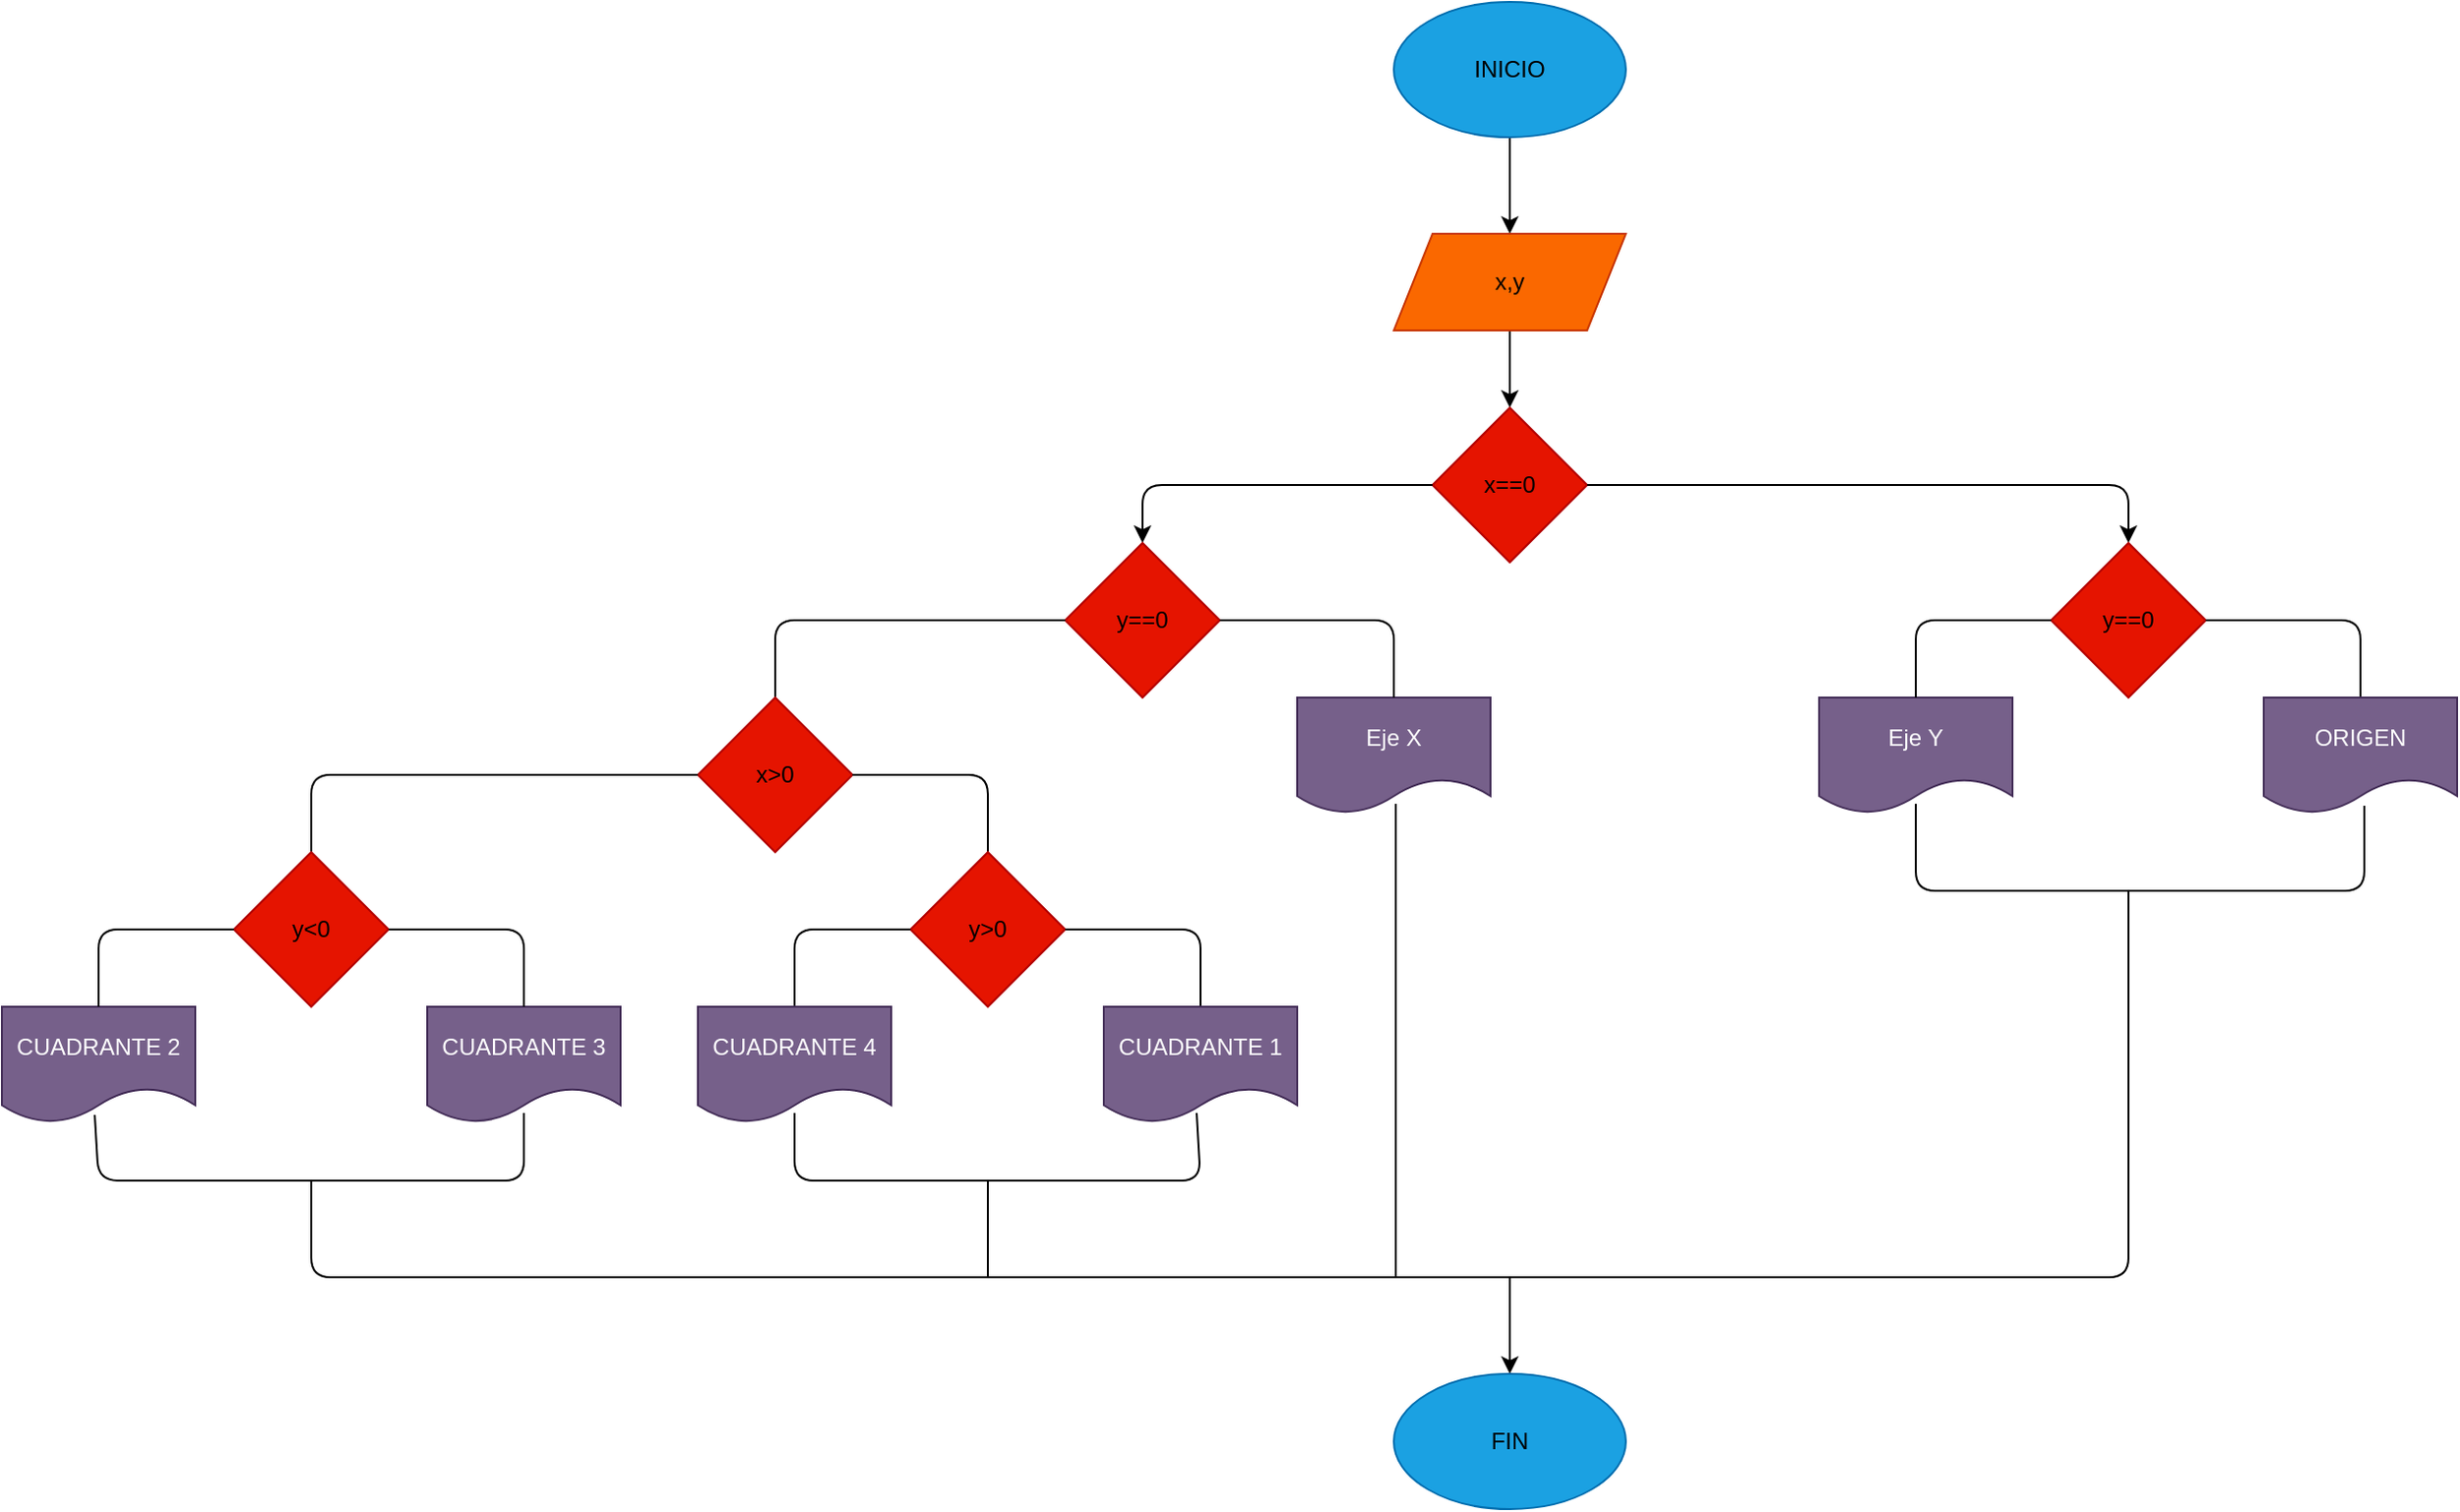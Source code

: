 <mxfile>
    <diagram id="kiVeSWeC_Yhhvz52ePgT" name="Página-1">
        <mxGraphModel dx="1489" dy="411" grid="1" gridSize="10" guides="1" tooltips="1" connect="1" arrows="1" fold="1" page="1" pageScale="1" pageWidth="827" pageHeight="1169" math="0" shadow="0">
            <root>
                <mxCell id="0"/>
                <mxCell id="1" parent="0"/>
                <mxCell id="4" value="" style="edgeStyle=none;html=1;fontColor=#000000;" edge="1" parent="1" source="2">
                    <mxGeometry relative="1" as="geometry">
                        <mxPoint x="300" y="120" as="targetPoint"/>
                    </mxGeometry>
                </mxCell>
                <mxCell id="2" value="&lt;font color=&quot;#000000&quot;&gt;INICIO&lt;/font&gt;" style="ellipse;whiteSpace=wrap;html=1;fillColor=#1ba1e2;fontColor=#ffffff;strokeColor=#006EAF;" vertex="1" parent="1">
                    <mxGeometry x="240" width="120" height="70" as="geometry"/>
                </mxCell>
                <mxCell id="8" value="" style="edgeStyle=none;html=1;fontColor=#000000;" edge="1" parent="1" source="5" target="7">
                    <mxGeometry relative="1" as="geometry"/>
                </mxCell>
                <mxCell id="5" value="x,y" style="shape=parallelogram;perimeter=parallelogramPerimeter;whiteSpace=wrap;html=1;fixedSize=1;fontColor=#000000;fillColor=#fa6800;strokeColor=#C73500;" vertex="1" parent="1">
                    <mxGeometry x="240" y="120" width="120" height="50" as="geometry"/>
                </mxCell>
                <mxCell id="7" value="&lt;font color=&quot;#000000&quot;&gt;x==0&lt;/font&gt;" style="rhombus;whiteSpace=wrap;html=1;fontColor=#ffffff;fillColor=#e51400;strokeColor=#B20000;" vertex="1" parent="1">
                    <mxGeometry x="260" y="210" width="80" height="80" as="geometry"/>
                </mxCell>
                <mxCell id="9" value="" style="endArrow=classic;html=1;fontColor=#000000;exitX=1;exitY=0.5;exitDx=0;exitDy=0;entryX=0.5;entryY=0;entryDx=0;entryDy=0;" edge="1" parent="1" source="7" target="10">
                    <mxGeometry width="50" height="50" relative="1" as="geometry">
                        <mxPoint x="320" y="350" as="sourcePoint"/>
                        <mxPoint x="630" y="280" as="targetPoint"/>
                        <Array as="points">
                            <mxPoint x="520" y="250"/>
                            <mxPoint x="620" y="250"/>
                        </Array>
                    </mxGeometry>
                </mxCell>
                <mxCell id="10" value="&lt;font color=&quot;#000000&quot;&gt;y==0&lt;/font&gt;" style="rhombus;whiteSpace=wrap;html=1;fontColor=#ffffff;fillColor=#e51400;strokeColor=#B20000;" vertex="1" parent="1">
                    <mxGeometry x="580" y="280" width="80" height="80" as="geometry"/>
                </mxCell>
                <mxCell id="11" value="" style="endArrow=none;html=1;fontColor=#000000;exitX=1;exitY=0.5;exitDx=0;exitDy=0;entryX=0.5;entryY=0;entryDx=0;entryDy=0;" edge="1" parent="1" source="10" target="12">
                    <mxGeometry width="50" height="50" relative="1" as="geometry">
                        <mxPoint x="490" y="400" as="sourcePoint"/>
                        <mxPoint x="760" y="370" as="targetPoint"/>
                        <Array as="points">
                            <mxPoint x="740" y="320"/>
                        </Array>
                    </mxGeometry>
                </mxCell>
                <mxCell id="12" value="ORIGEN" style="shape=document;whiteSpace=wrap;html=1;boundedLbl=1;fontColor=#ffffff;fillColor=#76608a;strokeColor=#432D57;" vertex="1" parent="1">
                    <mxGeometry x="690" y="360" width="100" height="60" as="geometry"/>
                </mxCell>
                <mxCell id="13" value="Eje Y" style="shape=document;whiteSpace=wrap;html=1;boundedLbl=1;fontColor=#ffffff;fillColor=#76608a;strokeColor=#432D57;" vertex="1" parent="1">
                    <mxGeometry x="460" y="360" width="100" height="60" as="geometry"/>
                </mxCell>
                <mxCell id="14" value="" style="endArrow=none;html=1;fontColor=#000000;entryX=0;entryY=0.5;entryDx=0;entryDy=0;exitX=0.5;exitY=0;exitDx=0;exitDy=0;" edge="1" parent="1" source="13" target="10">
                    <mxGeometry width="50" height="50" relative="1" as="geometry">
                        <mxPoint x="510" y="320" as="sourcePoint"/>
                        <mxPoint x="540" y="350" as="targetPoint"/>
                        <Array as="points">
                            <mxPoint x="510" y="320"/>
                            <mxPoint x="560" y="320"/>
                        </Array>
                    </mxGeometry>
                </mxCell>
                <mxCell id="20" value="" style="endArrow=none;html=1;fontColor=#000000;exitX=0.5;exitY=0.917;exitDx=0;exitDy=0;exitPerimeter=0;entryX=0.52;entryY=0.933;entryDx=0;entryDy=0;entryPerimeter=0;" edge="1" parent="1" source="13" target="12">
                    <mxGeometry width="50" height="50" relative="1" as="geometry">
                        <mxPoint x="560" y="460" as="sourcePoint"/>
                        <mxPoint x="770" y="460" as="targetPoint"/>
                        <Array as="points">
                            <mxPoint x="510" y="460"/>
                            <mxPoint x="742" y="460"/>
                        </Array>
                    </mxGeometry>
                </mxCell>
                <mxCell id="21" value="" style="endArrow=classic;html=1;fontColor=#000000;exitX=0;exitY=0.5;exitDx=0;exitDy=0;" edge="1" parent="1" source="7">
                    <mxGeometry width="50" height="50" relative="1" as="geometry">
                        <mxPoint x="230" y="340" as="sourcePoint"/>
                        <mxPoint x="110" y="280" as="targetPoint"/>
                        <Array as="points">
                            <mxPoint x="110" y="250"/>
                        </Array>
                    </mxGeometry>
                </mxCell>
                <mxCell id="22" value="&lt;font color=&quot;#000000&quot;&gt;y==0&lt;/font&gt;" style="rhombus;whiteSpace=wrap;html=1;fontColor=#ffffff;fillColor=#e51400;strokeColor=#B20000;" vertex="1" parent="1">
                    <mxGeometry x="70" y="280" width="80" height="80" as="geometry"/>
                </mxCell>
                <mxCell id="23" value="Eje X" style="shape=document;whiteSpace=wrap;html=1;boundedLbl=1;fontColor=#ffffff;fillColor=#76608a;strokeColor=#432D57;" vertex="1" parent="1">
                    <mxGeometry x="190" y="360" width="100" height="60" as="geometry"/>
                </mxCell>
                <mxCell id="24" value="" style="endArrow=none;html=1;fontColor=#000000;exitX=1;exitY=0.5;exitDx=0;exitDy=0;entryX=0.5;entryY=0;entryDx=0;entryDy=0;" edge="1" parent="1" source="22" target="23">
                    <mxGeometry width="50" height="50" relative="1" as="geometry">
                        <mxPoint x="200" y="340" as="sourcePoint"/>
                        <mxPoint x="250" y="290" as="targetPoint"/>
                        <Array as="points">
                            <mxPoint x="240" y="320"/>
                        </Array>
                    </mxGeometry>
                </mxCell>
                <mxCell id="25" value="" style="endArrow=none;html=1;fontColor=#000000;exitX=0;exitY=0.5;exitDx=0;exitDy=0;entryX=0.5;entryY=0;entryDx=0;entryDy=0;" edge="1" parent="1" source="22">
                    <mxGeometry width="50" height="50" relative="1" as="geometry">
                        <mxPoint x="90" y="340" as="sourcePoint"/>
                        <mxPoint x="-80" y="360" as="targetPoint"/>
                        <Array as="points">
                            <mxPoint x="-80" y="320"/>
                        </Array>
                    </mxGeometry>
                </mxCell>
                <mxCell id="27" value="&lt;font color=&quot;#000000&quot;&gt;x&amp;gt;0&lt;/font&gt;" style="rhombus;whiteSpace=wrap;html=1;fontColor=#ffffff;fillColor=#e51400;strokeColor=#B20000;" vertex="1" parent="1">
                    <mxGeometry x="-120" y="360" width="80" height="80" as="geometry"/>
                </mxCell>
                <mxCell id="28" value="" style="endArrow=none;html=1;fontColor=#000000;exitX=1;exitY=0.5;exitDx=0;exitDy=0;" edge="1" parent="1" source="27">
                    <mxGeometry width="50" height="50" relative="1" as="geometry">
                        <mxPoint x="90" y="340" as="sourcePoint"/>
                        <mxPoint x="30" y="440" as="targetPoint"/>
                        <Array as="points">
                            <mxPoint x="30" y="400"/>
                        </Array>
                    </mxGeometry>
                </mxCell>
                <mxCell id="29" value="&lt;font color=&quot;#000000&quot;&gt;y&amp;gt;0&lt;/font&gt;" style="rhombus;whiteSpace=wrap;html=1;fontColor=#ffffff;fillColor=#e51400;strokeColor=#B20000;" vertex="1" parent="1">
                    <mxGeometry x="-10" y="440" width="80" height="80" as="geometry"/>
                </mxCell>
                <mxCell id="30" value="" style="endArrow=none;html=1;fontColor=#000000;exitX=1;exitY=0.5;exitDx=0;exitDy=0;entryX=0.5;entryY=0;entryDx=0;entryDy=0;" edge="1" parent="1" source="29" target="32">
                    <mxGeometry width="50" height="50" relative="1" as="geometry">
                        <mxPoint x="90" y="550" as="sourcePoint"/>
                        <mxPoint x="140" y="480" as="targetPoint"/>
                        <Array as="points">
                            <mxPoint x="140" y="480"/>
                        </Array>
                    </mxGeometry>
                </mxCell>
                <mxCell id="31" value="" style="endArrow=none;html=1;fontColor=#000000;entryX=0;entryY=0.5;entryDx=0;entryDy=0;exitX=0.5;exitY=0;exitDx=0;exitDy=0;" edge="1" parent="1" source="33" target="29">
                    <mxGeometry width="50" height="50" relative="1" as="geometry">
                        <mxPoint x="-80" y="480" as="sourcePoint"/>
                        <mxPoint x="140" y="500" as="targetPoint"/>
                        <Array as="points">
                            <mxPoint x="-70" y="480"/>
                        </Array>
                    </mxGeometry>
                </mxCell>
                <mxCell id="32" value="CUADRANTE 1" style="shape=document;whiteSpace=wrap;html=1;boundedLbl=1;fontColor=#ffffff;fillColor=#76608a;strokeColor=#432D57;" vertex="1" parent="1">
                    <mxGeometry x="90" y="520" width="100" height="60" as="geometry"/>
                </mxCell>
                <mxCell id="33" value="CUADRANTE 4" style="shape=document;whiteSpace=wrap;html=1;boundedLbl=1;fontColor=#ffffff;fillColor=#76608a;strokeColor=#432D57;" vertex="1" parent="1">
                    <mxGeometry x="-120" y="520" width="100" height="60" as="geometry"/>
                </mxCell>
                <mxCell id="34" value="CUADRANTE 3" style="shape=document;whiteSpace=wrap;html=1;boundedLbl=1;fontColor=#ffffff;fillColor=#76608a;strokeColor=#432D57;" vertex="1" parent="1">
                    <mxGeometry x="-260" y="520" width="100" height="60" as="geometry"/>
                </mxCell>
                <mxCell id="35" value="" style="endArrow=none;html=1;fontColor=#000000;entryX=0;entryY=0.5;entryDx=0;entryDy=0;exitX=0.5;exitY=0;exitDx=0;exitDy=0;" edge="1" parent="1" source="36" target="27">
                    <mxGeometry width="50" height="50" relative="1" as="geometry">
                        <mxPoint x="-310" y="400" as="sourcePoint"/>
                        <mxPoint x="-60" y="450" as="targetPoint"/>
                        <Array as="points">
                            <mxPoint x="-320" y="400"/>
                        </Array>
                    </mxGeometry>
                </mxCell>
                <mxCell id="36" value="&lt;font color=&quot;#000000&quot;&gt;y&amp;lt;0&lt;/font&gt;" style="rhombus;whiteSpace=wrap;html=1;fontColor=#ffffff;fillColor=#e51400;strokeColor=#B20000;" vertex="1" parent="1">
                    <mxGeometry x="-360" y="440" width="80" height="80" as="geometry"/>
                </mxCell>
                <mxCell id="37" value="" style="endArrow=none;html=1;fontColor=#000000;exitX=1;exitY=0.5;exitDx=0;exitDy=0;entryX=0.5;entryY=0;entryDx=0;entryDy=0;" edge="1" parent="1" source="36" target="34">
                    <mxGeometry width="50" height="50" relative="1" as="geometry">
                        <mxPoint x="-110" y="500" as="sourcePoint"/>
                        <mxPoint x="-60" y="450" as="targetPoint"/>
                        <Array as="points">
                            <mxPoint x="-210" y="480"/>
                        </Array>
                    </mxGeometry>
                </mxCell>
                <mxCell id="38" value="CUADRANTE 2" style="shape=document;whiteSpace=wrap;html=1;boundedLbl=1;fontColor=#ffffff;fillColor=#76608a;strokeColor=#432D57;" vertex="1" parent="1">
                    <mxGeometry x="-480" y="520" width="100" height="60" as="geometry"/>
                </mxCell>
                <mxCell id="39" value="" style="endArrow=none;html=1;fontColor=#000000;exitX=0;exitY=0.5;exitDx=0;exitDy=0;entryX=0.5;entryY=0;entryDx=0;entryDy=0;" edge="1" parent="1" source="36" target="38">
                    <mxGeometry width="50" height="50" relative="1" as="geometry">
                        <mxPoint x="-230" y="500" as="sourcePoint"/>
                        <mxPoint x="-180" y="450" as="targetPoint"/>
                        <Array as="points">
                            <mxPoint x="-430" y="480"/>
                        </Array>
                    </mxGeometry>
                </mxCell>
                <mxCell id="40" value="" style="endArrow=none;html=1;fontColor=#000000;entryX=0.51;entryY=0.917;entryDx=0;entryDy=0;entryPerimeter=0;" edge="1" parent="1" target="23">
                    <mxGeometry width="50" height="50" relative="1" as="geometry">
                        <mxPoint x="241" y="660" as="sourcePoint"/>
                        <mxPoint x="230" y="450" as="targetPoint"/>
                    </mxGeometry>
                </mxCell>
                <mxCell id="41" value="" style="endArrow=none;html=1;fontColor=#000000;exitX=0.48;exitY=0.933;exitDx=0;exitDy=0;exitPerimeter=0;entryX=0.5;entryY=0.917;entryDx=0;entryDy=0;entryPerimeter=0;" edge="1" parent="1" source="38" target="34">
                    <mxGeometry width="50" height="50" relative="1" as="geometry">
                        <mxPoint x="-300" y="660" as="sourcePoint"/>
                        <mxPoint x="-250" y="610" as="targetPoint"/>
                        <Array as="points">
                            <mxPoint x="-430" y="610"/>
                            <mxPoint x="-210" y="610"/>
                        </Array>
                    </mxGeometry>
                </mxCell>
                <mxCell id="42" value="" style="endArrow=none;html=1;fontColor=#000000;entryX=0.5;entryY=0.917;entryDx=0;entryDy=0;entryPerimeter=0;exitX=0.48;exitY=0.917;exitDx=0;exitDy=0;exitPerimeter=0;" edge="1" parent="1" source="32" target="33">
                    <mxGeometry width="50" height="50" relative="1" as="geometry">
                        <mxPoint x="90" y="620" as="sourcePoint"/>
                        <mxPoint x="-60" y="610" as="targetPoint"/>
                        <Array as="points">
                            <mxPoint x="140" y="610"/>
                            <mxPoint x="-70" y="610"/>
                        </Array>
                    </mxGeometry>
                </mxCell>
                <mxCell id="43" value="" style="endArrow=none;html=1;fontColor=#000000;" edge="1" parent="1">
                    <mxGeometry width="50" height="50" relative="1" as="geometry">
                        <mxPoint x="-320" y="610" as="sourcePoint"/>
                        <mxPoint x="620" y="460" as="targetPoint"/>
                        <Array as="points">
                            <mxPoint x="-320" y="660"/>
                            <mxPoint x="620" y="660"/>
                        </Array>
                    </mxGeometry>
                </mxCell>
                <mxCell id="44" value="" style="endArrow=none;html=1;fontColor=#000000;" edge="1" parent="1">
                    <mxGeometry width="50" height="50" relative="1" as="geometry">
                        <mxPoint x="30" y="610" as="sourcePoint"/>
                        <mxPoint x="30" y="660" as="targetPoint"/>
                    </mxGeometry>
                </mxCell>
                <mxCell id="45" value="" style="endArrow=classic;html=1;fontColor=#000000;" edge="1" parent="1">
                    <mxGeometry width="50" height="50" relative="1" as="geometry">
                        <mxPoint x="300" y="660" as="sourcePoint"/>
                        <mxPoint x="300" y="710" as="targetPoint"/>
                    </mxGeometry>
                </mxCell>
                <mxCell id="47" value="&lt;font color=&quot;#000000&quot;&gt;FIN&lt;/font&gt;" style="ellipse;whiteSpace=wrap;html=1;fillColor=#1ba1e2;fontColor=#ffffff;strokeColor=#006EAF;" vertex="1" parent="1">
                    <mxGeometry x="240" y="710" width="120" height="70" as="geometry"/>
                </mxCell>
            </root>
        </mxGraphModel>
    </diagram>
</mxfile>